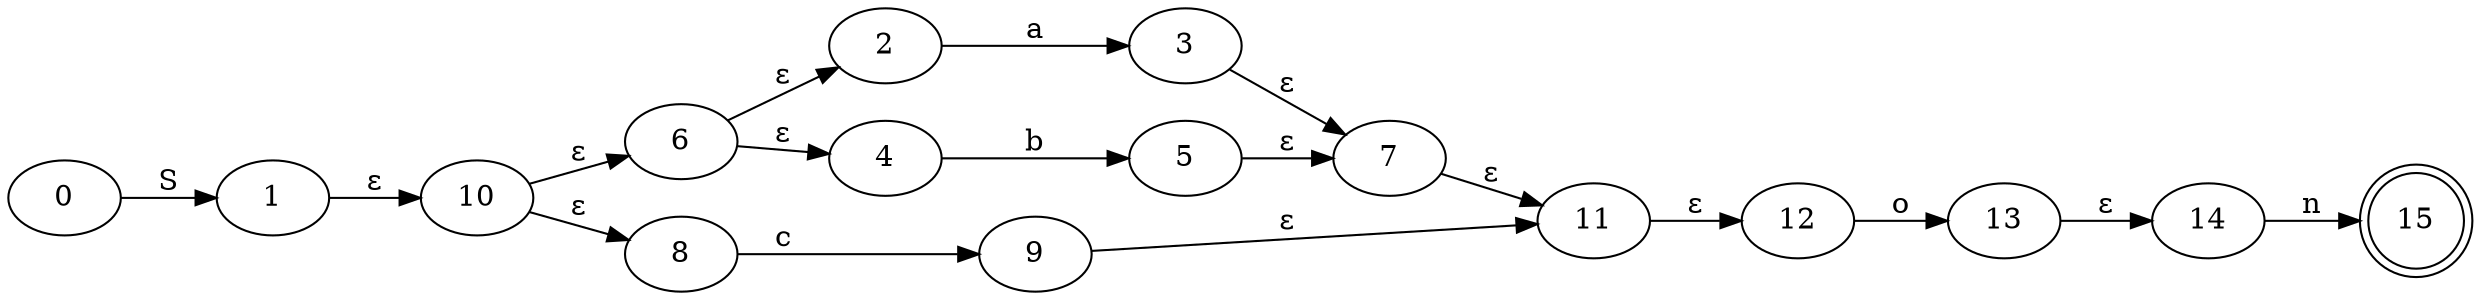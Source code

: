 digraph {
rankdir=LR;
	15 [shape=doublecircle]

	0->1 [label= "S"];
	2->3 [label= "a"];
	4->5 [label= "b"];
	6->2 [label= "ε"];
	6->4 [label= "ε"];
	3->7 [label= "ε"];
	5->7 [label= "ε"];
	8->9 [label= "c"];
	10->6 [label= "ε"];
	10->8 [label= "ε"];
	7->11 [label= "ε"];
	9->11 [label= "ε"];
	1->10 [label= "ε"];
	12->13 [label= "o"];
	11->12 [label= "ε"];
	14->15 [label= "n"];
	13->14 [label= "ε"];
}
